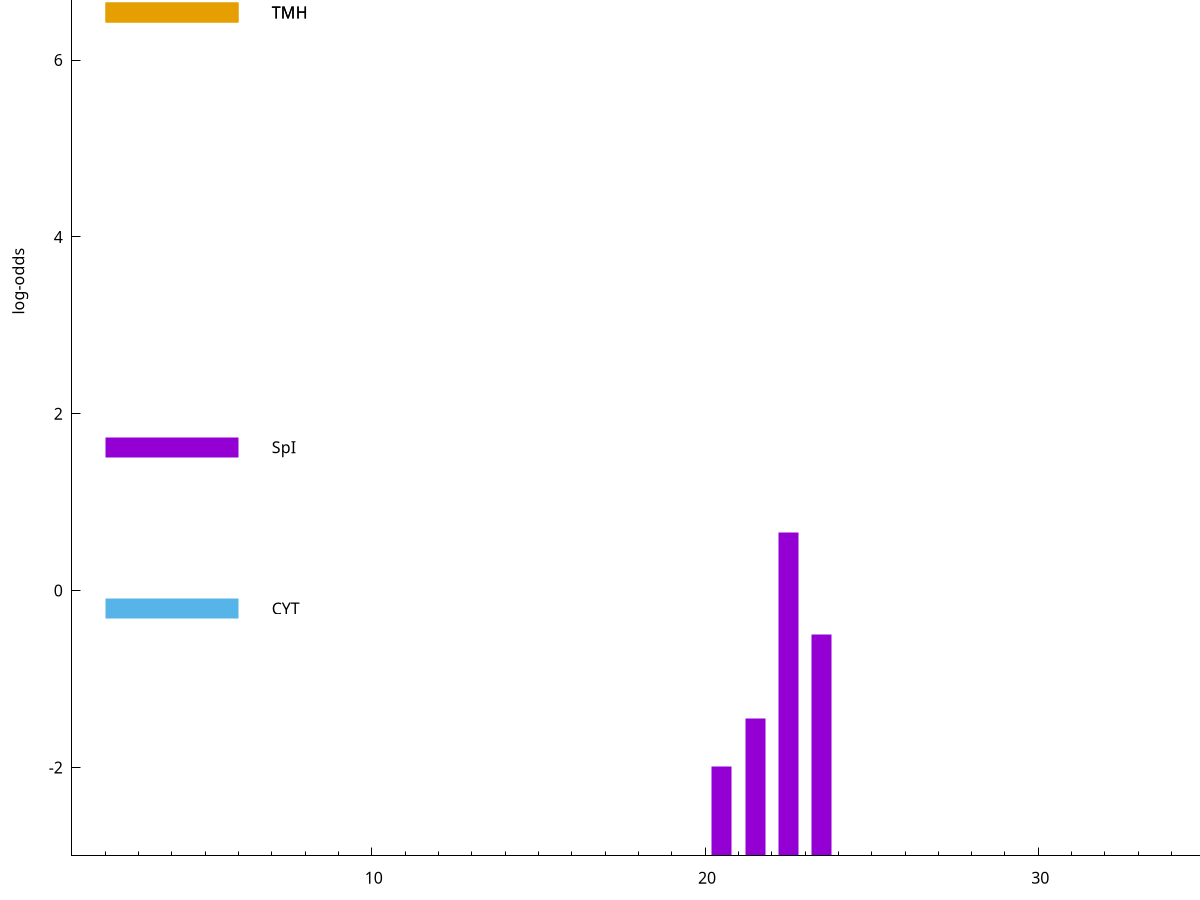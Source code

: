 set title "LipoP predictions for SRR4017833.gff"
set size 2., 1.4
set xrange [1:70] 
set mxtics 10
set yrange [-3:10]
set y2range [0:13]
set ylabel "log-odds"
set term postscript eps color solid "Helvetica" 30
set output "SRR4017833.gff232.eps"
set arrow from 2,6.53861 to 6,6.53861 nohead lt 4 lw 20
set label "TMH" at 7,6.53861
set arrow from 2,1.62068 to 6,1.62068 nohead lt 1 lw 20
set label "SpI" at 7,1.62068
set arrow from 2,-0.200913 to 6,-0.200913 nohead lt 3 lw 20
set label "CYT" at 7,-0.200913
set arrow from 2,6.53861 to 6,6.53861 nohead lt 4 lw 20
set label "TMH" at 7,6.53861
# NOTE: The scores below are the log-odds scores with the threshold
# NOTE: subtracted (a hack to make gnuplot make the histogram all
# NOTE: look nice).
plot "-" axes x1y2 title "" with impulses lt 1 lw 20
22.500000 3.662711
23.500000 2.505508
21.500000 1.548770
20.500000 1.007790
25.500000 0.009330
e
exit
